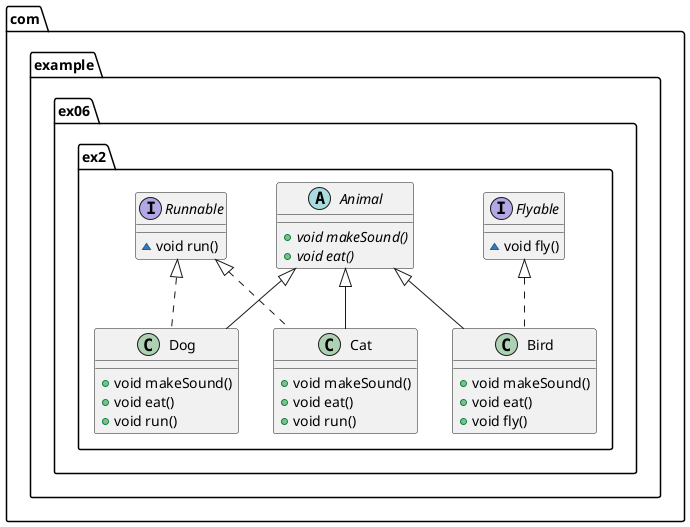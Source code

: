 @startuml
abstract class com.example.ex06.ex2.Animal {
+ {abstract}void makeSound()
+ {abstract}void eat()
}

interface com.example.ex06.ex2.Flyable {
~ void fly()
}

interface com.example.ex06.ex2.Runnable {
~ void run()
}

class com.example.ex06.ex2.Bird {
+ void makeSound()
+ void eat()
+ void fly()
}

class com.example.ex06.ex2.Cat {
+ void makeSound()
+ void eat()
+ void run()
}

class com.example.ex06.ex2.Dog {
+ void makeSound()
+ void eat()
+ void run()
}



com.example.ex06.ex2.Flyable <|.. com.example.ex06.ex2.Bird
com.example.ex06.ex2.Animal <|-- com.example.ex06.ex2.Bird
com.example.ex06.ex2.Runnable <|.. com.example.ex06.ex2.Cat
com.example.ex06.ex2.Animal <|-- com.example.ex06.ex2.Cat
com.example.ex06.ex2.Runnable <|.. com.example.ex06.ex2.Dog
com.example.ex06.ex2.Animal <|-- com.example.ex06.ex2.Dog
@enduml